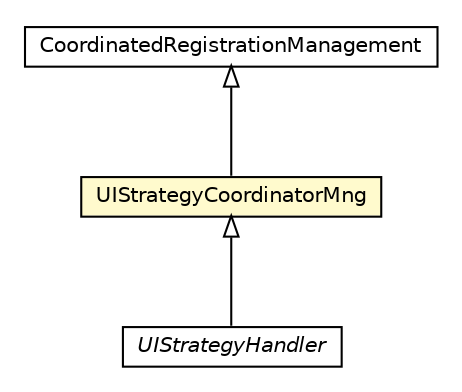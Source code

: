 #!/usr/local/bin/dot
#
# Class diagram 
# Generated by UMLGraph version R5_6-24-gf6e263 (http://www.umlgraph.org/)
#

digraph G {
	edge [fontname="Helvetica",fontsize=10,labelfontname="Helvetica",labelfontsize=10];
	node [fontname="Helvetica",fontsize=10,shape=plaintext];
	nodesep=0.25;
	ranksep=0.5;
	// org.universAAL.middleware.ui.impl.UIStrategyCoordinatorMng
	c370336 [label=<<table title="org.universAAL.middleware.ui.impl.UIStrategyCoordinatorMng" border="0" cellborder="1" cellspacing="0" cellpadding="2" port="p" bgcolor="lemonChiffon" href="./UIStrategyCoordinatorMng.html">
		<tr><td><table border="0" cellspacing="0" cellpadding="1">
<tr><td align="center" balign="center"> UIStrategyCoordinatorMng </td></tr>
		</table></td></tr>
		</table>>, URL="./UIStrategyCoordinatorMng.html", fontname="Helvetica", fontcolor="black", fontsize=10.0];
	// org.universAAL.middleware.ui.impl.UIStrategyHandler
	c370337 [label=<<table title="org.universAAL.middleware.ui.impl.UIStrategyHandler" border="0" cellborder="1" cellspacing="0" cellpadding="2" port="p" href="./UIStrategyHandler.html">
		<tr><td><table border="0" cellspacing="0" cellpadding="1">
<tr><td align="center" balign="center"><font face="Helvetica-Oblique"> UIStrategyHandler </font></td></tr>
		</table></td></tr>
		</table>>, URL="./UIStrategyHandler.html", fontname="Helvetica", fontcolor="black", fontsize=10.0];
	// org.universAAL.middleware.ui.impl.generic.CoordinatedRegistrationManagement
	c370340 [label=<<table title="org.universAAL.middleware.ui.impl.generic.CoordinatedRegistrationManagement" border="0" cellborder="1" cellspacing="0" cellpadding="2" port="p" href="./generic/CoordinatedRegistrationManagement.html">
		<tr><td><table border="0" cellspacing="0" cellpadding="1">
<tr><td align="center" balign="center"> CoordinatedRegistrationManagement </td></tr>
		</table></td></tr>
		</table>>, URL="./generic/CoordinatedRegistrationManagement.html", fontname="Helvetica", fontcolor="black", fontsize=10.0];
	//org.universAAL.middleware.ui.impl.UIStrategyCoordinatorMng extends org.universAAL.middleware.ui.impl.generic.CoordinatedRegistrationManagement
	c370340:p -> c370336:p [dir=back,arrowtail=empty];
	//org.universAAL.middleware.ui.impl.UIStrategyHandler extends org.universAAL.middleware.ui.impl.UIStrategyCoordinatorMng
	c370336:p -> c370337:p [dir=back,arrowtail=empty];
}


